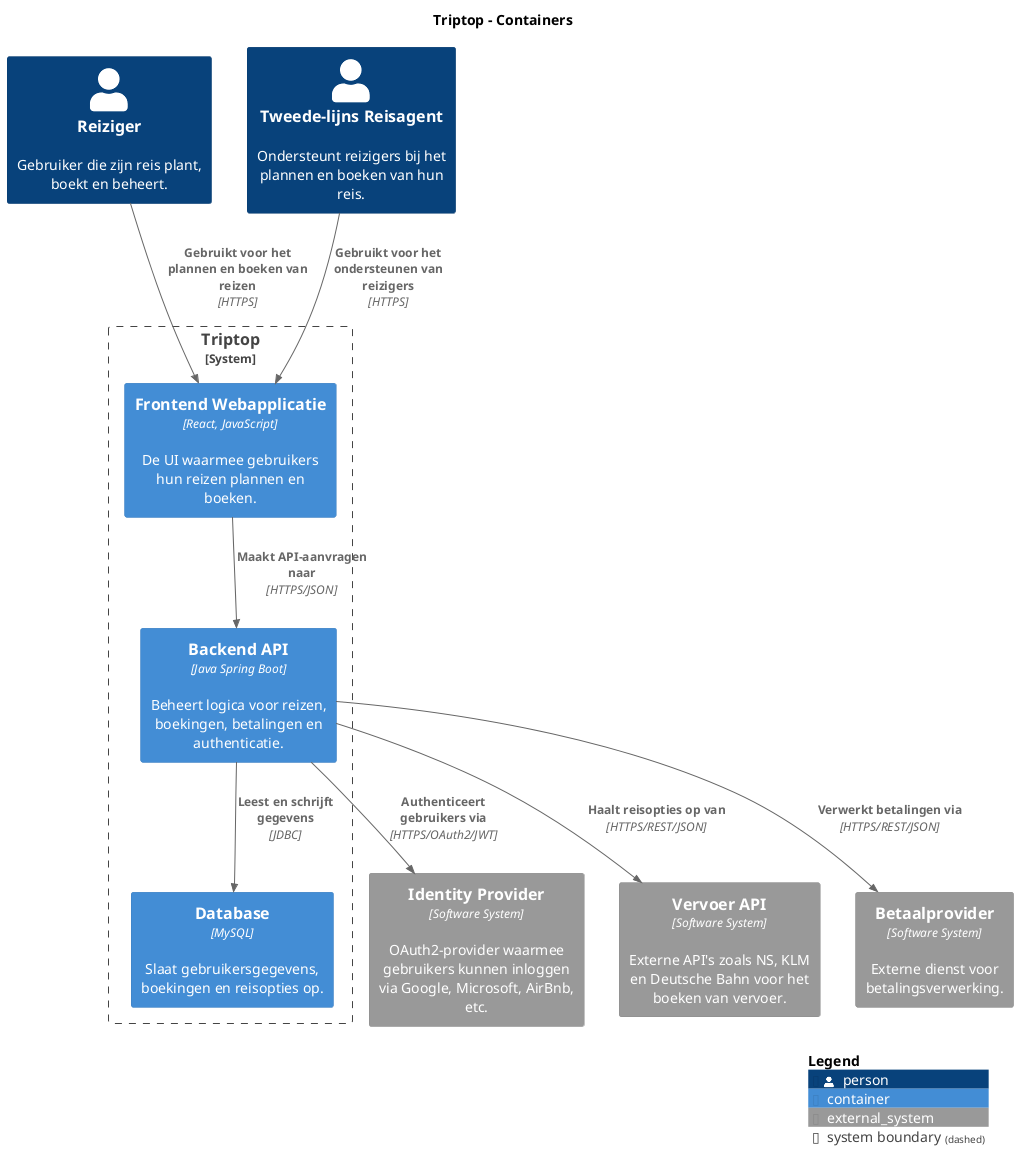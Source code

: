 @startuml
set separator none
title Triptop - Containers

top to bottom direction

!include <C4/C4>
!include <C4/C4_Context>
!include <C4/C4_Container>

Person(Reiziger, "Reiziger", $descr="Gebruiker die zijn reis plant, boekt en beheert.", $tags="", $link="")
Person(TweedelijnsReisagent, "Tweede-lijns Reisagent", $descr="Ondersteunt reizigers bij het plannen en boeken van hun reis.", $tags="", $link="")
System_Ext(IdentityProvider, "Identity Provider", $descr="OAuth2-provider waarmee gebruikers kunnen inloggen via Google, Microsoft, AirBnb, etc.", $type="Software System", $tags="", $link="")
System_Ext(VervoerAPI, "Vervoer API", $descr="Externe API's zoals NS, KLM en Deutsche Bahn voor het boeken van vervoer.", $type="Software System", $tags="", $link="")
System_Ext(Betaalprovider, "Betaalprovider", $descr="Externe dienst voor betalingsverwerking.", $type="Software System",$tags="", $link="")

System_Boundary("Triptop_boundary", "Triptop", $tags="") {
  Container(Triptop.FrontendWebapplicatie, "Frontend Webapplicatie", $techn="React, JavaScript", $descr="De UI waarmee gebruikers hun reizen plannen en boeken.", $tags="", $link="")
  Container(Triptop.BackendAPI, "Backend API", $techn="Java Spring Boot", $descr="Beheert logica voor reizen, boekingen, betalingen en authenticatie.", $tags="", $link="")
  Container(Triptop.Database, "Database", $techn="MySQL", $descr="Slaat gebruikersgegevens, boekingen en reisopties op.", $tags="", $link="")
}

Rel(Reiziger, Triptop.FrontendWebapplicatie, "Gebruikt voor het plannen en boeken van reizen", $techn="HTTPS", $tags="", $link="")
Rel(TweedelijnsReisagent, Triptop.FrontendWebapplicatie, "Gebruikt voor het ondersteunen van reizigers", $techn="HTTPS", $tags="", $link="")
Rel(Triptop.FrontendWebapplicatie, Triptop.BackendAPI, "Maakt API-aanvragen naar", $techn="HTTPS/JSON", $tags="", $link="")
Rel(Triptop.BackendAPI, Triptop.Database, "Leest en schrijft gegevens", $techn="JDBC", $tags="", $link="")
Rel(Triptop.BackendAPI, IdentityProvider, "Authenticeert gebruikers via", $techn="HTTPS/OAuth2/JWT", $tags="", $link="")
Rel(Triptop.BackendAPI, VervoerAPI, "Haalt reisopties op van", $techn="HTTPS/REST/JSON", $tags="", $link="")
Rel(Triptop.BackendAPI, Betaalprovider, "Verwerkt betalingen via", $techn="HTTPS/REST/JSON", $tags="", $link="")

SHOW_LEGEND(true)
@enduml